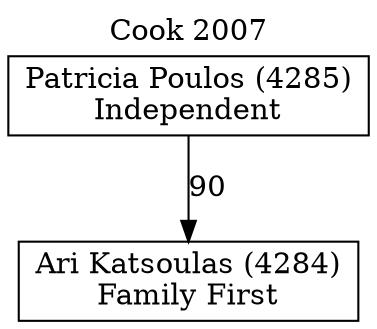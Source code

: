 // House preference flow
digraph "Ari Katsoulas (4284)_Cook_2007" {
	graph [label="Cook 2007" labelloc=t mclimit=10]
	node [shape=box]
	"Ari Katsoulas (4284)" [label="Ari Katsoulas (4284)
Family First"]
	"Patricia Poulos (4285)" [label="Patricia Poulos (4285)
Independent"]
	"Patricia Poulos (4285)" -> "Ari Katsoulas (4284)" [label=90]
}
